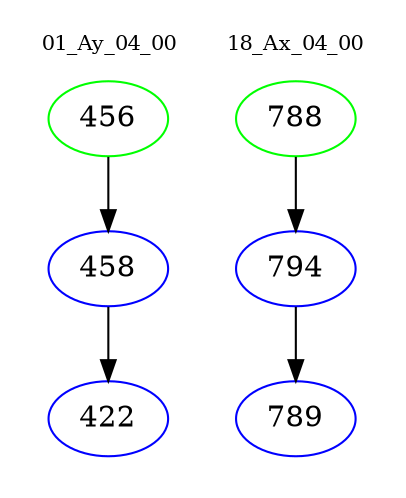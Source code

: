 digraph{
subgraph cluster_0 {
color = white
label = "01_Ay_04_00";
fontsize=10;
T0_456 [label="456", color="green"]
T0_456 -> T0_458 [color="black"]
T0_458 [label="458", color="blue"]
T0_458 -> T0_422 [color="black"]
T0_422 [label="422", color="blue"]
}
subgraph cluster_1 {
color = white
label = "18_Ax_04_00";
fontsize=10;
T1_788 [label="788", color="green"]
T1_788 -> T1_794 [color="black"]
T1_794 [label="794", color="blue"]
T1_794 -> T1_789 [color="black"]
T1_789 [label="789", color="blue"]
}
}
